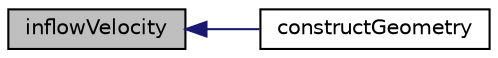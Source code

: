 digraph "inflowVelocity"
{
  bgcolor="transparent";
  edge [fontname="Helvetica",fontsize="10",labelfontname="Helvetica",labelfontsize="10"];
  node [fontname="Helvetica",fontsize="10",shape=record];
  rankdir="LR";
  Node675 [label="inflowVelocity",height=0.2,width=0.4,color="black", fillcolor="grey75", style="filled", fontcolor="black"];
  Node675 -> Node676 [dir="back",color="midnightblue",fontsize="10",style="solid",fontname="Helvetica"];
  Node676 [label="constructGeometry",height=0.2,width=0.4,color="black",URL="$a24629.html#a4cf56cee568de52f81a76d0d3ca3c9f9",tooltip="Construct geometry. "];
}
